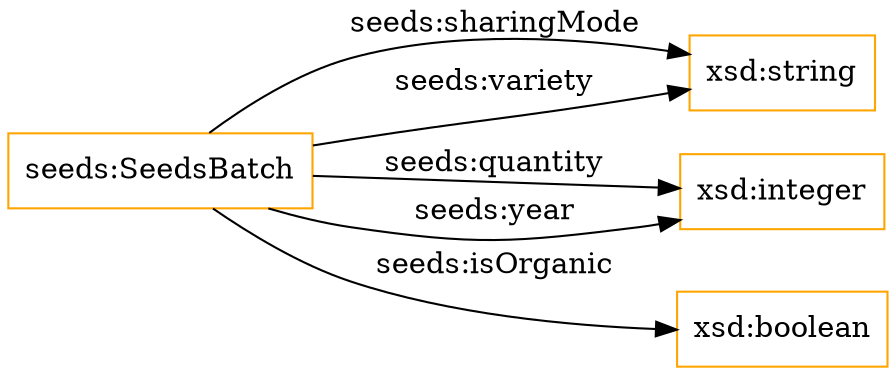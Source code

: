 digraph ar2dtool_diagram { 
rankdir=LR;
size="1501"
node [shape = rectangle, color="orange"]; "seeds:SeedsBatch" ; /*classes style*/
	"seeds:SeedsBatch" -> "xsd:string" [ label = "seeds:sharingMode" ];
	"seeds:SeedsBatch" -> "xsd:integer" [ label = "seeds:quantity" ];
	"seeds:SeedsBatch" -> "xsd:boolean" [ label = "seeds:isOrganic" ];
	"seeds:SeedsBatch" -> "xsd:string" [ label = "seeds:variety" ];
	"seeds:SeedsBatch" -> "xsd:integer" [ label = "seeds:year" ];

}
